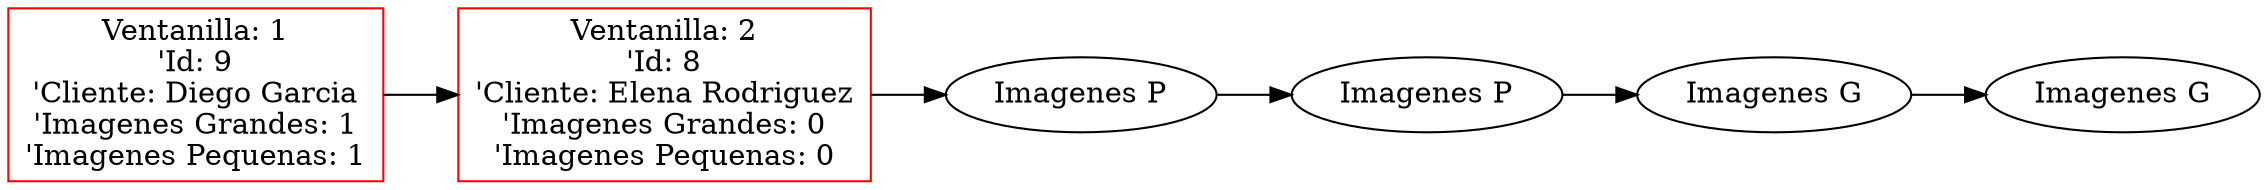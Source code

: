  digraph G {
 rankdir=LR;
 node0 [label="Ventanilla: 1\n'Id: 9\n'Cliente: Diego Garcia\n'Imagenes Grandes: 1\n'Imagenes Pequenas: 1", color="red", shape="rectangle"];
 node1 [label="Ventanilla: 2\n'Id: 8\n'Cliente: Elena Rodriguez\n'Imagenes Grandes: 0\n'Imagenes Pequenas: 0", color="red", shape="rectangle"];
 element10 [label="Imagenes P", shape="ellipse"];
 node1 -> element10 [dir="forward"];
 element10 -> element11 [dir="forward"];
 element11 [label="Imagenes P", shape="ellipse"];
 element11 -> element12 [dir="forward"];
 element12 [label="Imagenes G", shape="ellipse"];
 element12 -> element13 [dir="forward"];
 element13 [label="Imagenes G", shape="ellipse"];
 node0 -> node1 [dir="forward"];
 }
